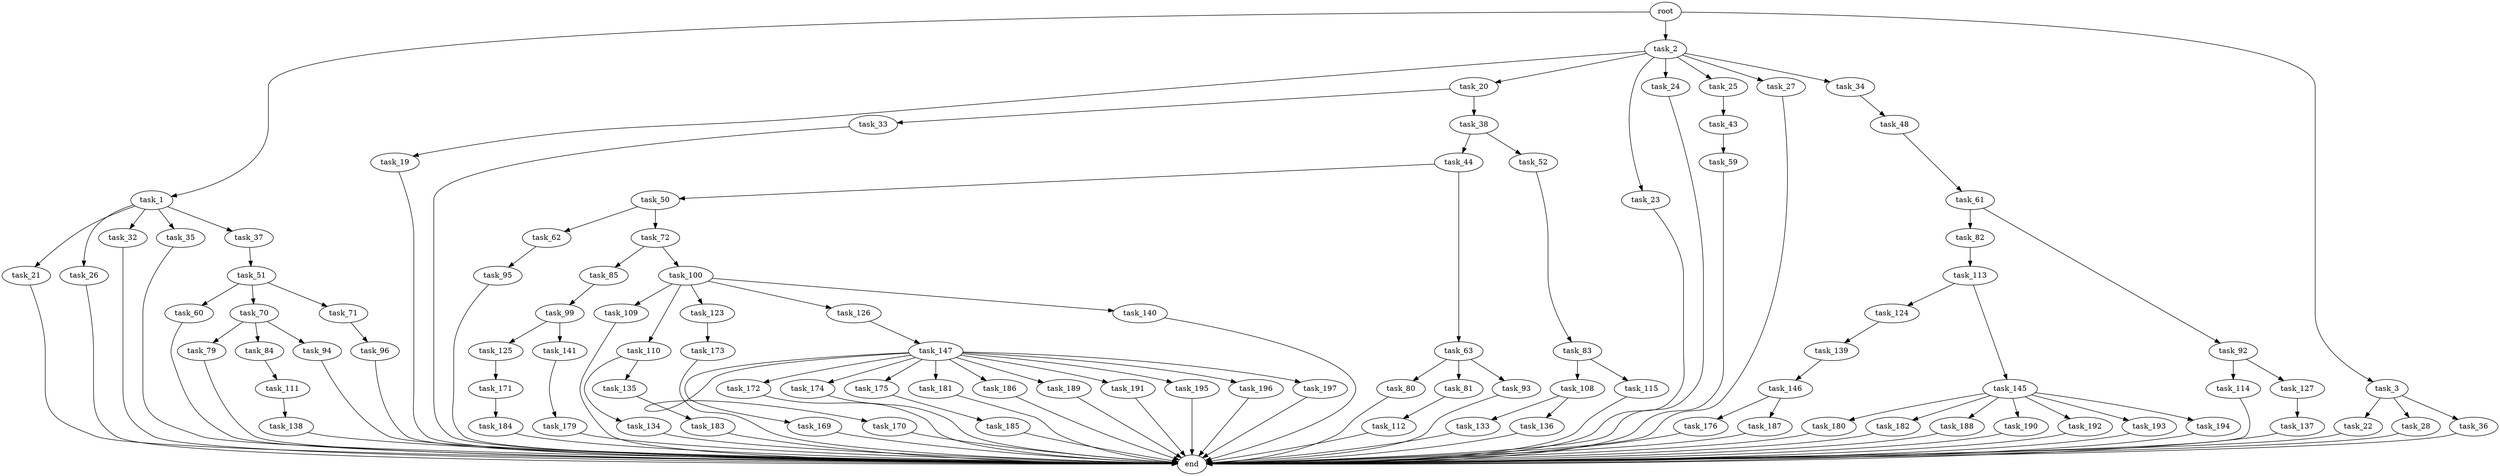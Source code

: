 digraph G {
  root [size="0.000000"];
  task_1 [size="190921037598.000000"];
  task_2 [size="287752543363.000000"];
  task_3 [size="12725132881.000000"];
  task_21 [size="14334763448.000000"];
  task_26 [size="782757789696.000000"];
  task_32 [size="3305289817.000000"];
  task_35 [size="27701535617.000000"];
  task_37 [size="236875250834.000000"];
  task_19 [size="13558446785.000000"];
  task_20 [size="36444183072.000000"];
  task_23 [size="231928233984.000000"];
  task_24 [size="549755813888.000000"];
  task_25 [size="17275233168.000000"];
  task_27 [size="103991249652.000000"];
  task_34 [size="368293445632.000000"];
  task_22 [size="1667075578.000000"];
  task_28 [size="782757789696.000000"];
  task_36 [size="67940871587.000000"];
  end [size="0.000000"];
  task_33 [size="109138954704.000000"];
  task_38 [size="239229435636.000000"];
  task_43 [size="368293445632.000000"];
  task_48 [size="182053588184.000000"];
  task_51 [size="549755813888.000000"];
  task_44 [size="6960737970.000000"];
  task_52 [size="43456479458.000000"];
  task_59 [size="2681675515.000000"];
  task_50 [size="28991029248.000000"];
  task_63 [size="68719476736.000000"];
  task_61 [size="231928233984.000000"];
  task_62 [size="368293445632.000000"];
  task_72 [size="231928233984.000000"];
  task_60 [size="179905668204.000000"];
  task_70 [size="1377432376.000000"];
  task_71 [size="1709195891.000000"];
  task_83 [size="11139829978.000000"];
  task_82 [size="160718524252.000000"];
  task_92 [size="74169112682.000000"];
  task_95 [size="115115098732.000000"];
  task_80 [size="2830988674.000000"];
  task_81 [size="34149335098.000000"];
  task_93 [size="7257468537.000000"];
  task_79 [size="782757789696.000000"];
  task_84 [size="3436976196.000000"];
  task_94 [size="177117306288.000000"];
  task_96 [size="368293445632.000000"];
  task_85 [size="17458510635.000000"];
  task_100 [size="407197582658.000000"];
  task_112 [size="108339220944.000000"];
  task_113 [size="2928395724.000000"];
  task_108 [size="654520802874.000000"];
  task_115 [size="157127176440.000000"];
  task_111 [size="433216102881.000000"];
  task_99 [size="10180931700.000000"];
  task_114 [size="4617245903.000000"];
  task_127 [size="782757789696.000000"];
  task_125 [size="8589934592.000000"];
  task_141 [size="93546164979.000000"];
  task_109 [size="28991029248.000000"];
  task_110 [size="8589934592.000000"];
  task_123 [size="11389113970.000000"];
  task_126 [size="383239059340.000000"];
  task_140 [size="5113730962.000000"];
  task_133 [size="14928048429.000000"];
  task_136 [size="6549503091.000000"];
  task_134 [size="23771046448.000000"];
  task_135 [size="368293445632.000000"];
  task_138 [size="1073741824000.000000"];
  task_124 [size="134217728000.000000"];
  task_145 [size="302557185040.000000"];
  task_173 [size="412622556617.000000"];
  task_139 [size="368293445632.000000"];
  task_171 [size="2462227416.000000"];
  task_147 [size="275913666132.000000"];
  task_137 [size="360171167487.000000"];
  task_183 [size="28521116012.000000"];
  task_146 [size="68719476736.000000"];
  task_179 [size="3553077294.000000"];
  task_180 [size="134217728000.000000"];
  task_182 [size="463537540872.000000"];
  task_188 [size="447885609701.000000"];
  task_190 [size="59216127390.000000"];
  task_192 [size="1598259633.000000"];
  task_193 [size="368293445632.000000"];
  task_194 [size="17378691760.000000"];
  task_176 [size="11168123318.000000"];
  task_187 [size="17480128231.000000"];
  task_169 [size="231928233984.000000"];
  task_170 [size="2735321013.000000"];
  task_172 [size="8589934592.000000"];
  task_174 [size="1073741824000.000000"];
  task_175 [size="2707198530.000000"];
  task_181 [size="231928233984.000000"];
  task_186 [size="782757789696.000000"];
  task_189 [size="625110551.000000"];
  task_191 [size="28991029248.000000"];
  task_195 [size="10839017718.000000"];
  task_196 [size="12102014016.000000"];
  task_197 [size="68719476736.000000"];
  task_184 [size="591316151712.000000"];
  task_185 [size="549755813888.000000"];

  root -> task_1 [size="1.000000"];
  root -> task_2 [size="1.000000"];
  root -> task_3 [size="1.000000"];
  task_1 -> task_21 [size="411041792.000000"];
  task_1 -> task_26 [size="411041792.000000"];
  task_1 -> task_32 [size="411041792.000000"];
  task_1 -> task_35 [size="411041792.000000"];
  task_1 -> task_37 [size="411041792.000000"];
  task_2 -> task_19 [size="209715200.000000"];
  task_2 -> task_20 [size="209715200.000000"];
  task_2 -> task_23 [size="209715200.000000"];
  task_2 -> task_24 [size="209715200.000000"];
  task_2 -> task_25 [size="209715200.000000"];
  task_2 -> task_27 [size="209715200.000000"];
  task_2 -> task_34 [size="209715200.000000"];
  task_3 -> task_22 [size="679477248.000000"];
  task_3 -> task_28 [size="679477248.000000"];
  task_3 -> task_36 [size="679477248.000000"];
  task_21 -> end [size="1.000000"];
  task_26 -> end [size="1.000000"];
  task_32 -> end [size="1.000000"];
  task_35 -> end [size="1.000000"];
  task_37 -> task_51 [size="209715200.000000"];
  task_19 -> end [size="1.000000"];
  task_20 -> task_33 [size="134217728.000000"];
  task_20 -> task_38 [size="134217728.000000"];
  task_23 -> end [size="1.000000"];
  task_24 -> end [size="1.000000"];
  task_25 -> task_43 [size="536870912.000000"];
  task_27 -> end [size="1.000000"];
  task_34 -> task_48 [size="411041792.000000"];
  task_22 -> end [size="1.000000"];
  task_28 -> end [size="1.000000"];
  task_36 -> end [size="1.000000"];
  task_33 -> end [size="1.000000"];
  task_38 -> task_44 [size="679477248.000000"];
  task_38 -> task_52 [size="679477248.000000"];
  task_43 -> task_59 [size="411041792.000000"];
  task_48 -> task_61 [size="536870912.000000"];
  task_51 -> task_60 [size="536870912.000000"];
  task_51 -> task_70 [size="536870912.000000"];
  task_51 -> task_71 [size="536870912.000000"];
  task_44 -> task_50 [size="301989888.000000"];
  task_44 -> task_63 [size="301989888.000000"];
  task_52 -> task_83 [size="75497472.000000"];
  task_59 -> end [size="1.000000"];
  task_50 -> task_62 [size="75497472.000000"];
  task_50 -> task_72 [size="75497472.000000"];
  task_63 -> task_80 [size="134217728.000000"];
  task_63 -> task_81 [size="134217728.000000"];
  task_63 -> task_93 [size="134217728.000000"];
  task_61 -> task_82 [size="301989888.000000"];
  task_61 -> task_92 [size="301989888.000000"];
  task_62 -> task_95 [size="411041792.000000"];
  task_72 -> task_85 [size="301989888.000000"];
  task_72 -> task_100 [size="301989888.000000"];
  task_60 -> end [size="1.000000"];
  task_70 -> task_79 [size="134217728.000000"];
  task_70 -> task_84 [size="134217728.000000"];
  task_70 -> task_94 [size="134217728.000000"];
  task_71 -> task_96 [size="209715200.000000"];
  task_83 -> task_108 [size="536870912.000000"];
  task_83 -> task_115 [size="536870912.000000"];
  task_82 -> task_113 [size="536870912.000000"];
  task_92 -> task_114 [size="209715200.000000"];
  task_92 -> task_127 [size="209715200.000000"];
  task_95 -> end [size="1.000000"];
  task_80 -> end [size="1.000000"];
  task_81 -> task_112 [size="536870912.000000"];
  task_93 -> end [size="1.000000"];
  task_79 -> end [size="1.000000"];
  task_84 -> task_111 [size="209715200.000000"];
  task_94 -> end [size="1.000000"];
  task_96 -> end [size="1.000000"];
  task_85 -> task_99 [size="411041792.000000"];
  task_100 -> task_109 [size="301989888.000000"];
  task_100 -> task_110 [size="301989888.000000"];
  task_100 -> task_123 [size="301989888.000000"];
  task_100 -> task_126 [size="301989888.000000"];
  task_100 -> task_140 [size="301989888.000000"];
  task_112 -> end [size="1.000000"];
  task_113 -> task_124 [size="209715200.000000"];
  task_113 -> task_145 [size="209715200.000000"];
  task_108 -> task_133 [size="411041792.000000"];
  task_108 -> task_136 [size="411041792.000000"];
  task_115 -> end [size="1.000000"];
  task_111 -> task_138 [size="411041792.000000"];
  task_99 -> task_125 [size="209715200.000000"];
  task_99 -> task_141 [size="209715200.000000"];
  task_114 -> end [size="1.000000"];
  task_127 -> task_137 [size="679477248.000000"];
  task_125 -> task_171 [size="33554432.000000"];
  task_141 -> task_179 [size="75497472.000000"];
  task_109 -> end [size="1.000000"];
  task_110 -> task_134 [size="33554432.000000"];
  task_110 -> task_135 [size="33554432.000000"];
  task_123 -> task_173 [size="209715200.000000"];
  task_126 -> task_147 [size="679477248.000000"];
  task_140 -> end [size="1.000000"];
  task_133 -> end [size="1.000000"];
  task_136 -> end [size="1.000000"];
  task_134 -> end [size="1.000000"];
  task_135 -> task_183 [size="411041792.000000"];
  task_138 -> end [size="1.000000"];
  task_124 -> task_139 [size="209715200.000000"];
  task_145 -> task_180 [size="209715200.000000"];
  task_145 -> task_182 [size="209715200.000000"];
  task_145 -> task_188 [size="209715200.000000"];
  task_145 -> task_190 [size="209715200.000000"];
  task_145 -> task_192 [size="209715200.000000"];
  task_145 -> task_193 [size="209715200.000000"];
  task_145 -> task_194 [size="209715200.000000"];
  task_173 -> end [size="1.000000"];
  task_139 -> task_146 [size="411041792.000000"];
  task_171 -> task_184 [size="134217728.000000"];
  task_147 -> task_169 [size="536870912.000000"];
  task_147 -> task_170 [size="536870912.000000"];
  task_147 -> task_172 [size="536870912.000000"];
  task_147 -> task_174 [size="536870912.000000"];
  task_147 -> task_175 [size="536870912.000000"];
  task_147 -> task_181 [size="536870912.000000"];
  task_147 -> task_186 [size="536870912.000000"];
  task_147 -> task_189 [size="536870912.000000"];
  task_147 -> task_191 [size="536870912.000000"];
  task_147 -> task_195 [size="536870912.000000"];
  task_147 -> task_196 [size="536870912.000000"];
  task_147 -> task_197 [size="536870912.000000"];
  task_137 -> end [size="1.000000"];
  task_183 -> end [size="1.000000"];
  task_146 -> task_176 [size="134217728.000000"];
  task_146 -> task_187 [size="134217728.000000"];
  task_179 -> end [size="1.000000"];
  task_180 -> end [size="1.000000"];
  task_182 -> end [size="1.000000"];
  task_188 -> end [size="1.000000"];
  task_190 -> end [size="1.000000"];
  task_192 -> end [size="1.000000"];
  task_193 -> end [size="1.000000"];
  task_194 -> end [size="1.000000"];
  task_176 -> end [size="1.000000"];
  task_187 -> end [size="1.000000"];
  task_169 -> end [size="1.000000"];
  task_170 -> end [size="1.000000"];
  task_172 -> end [size="1.000000"];
  task_174 -> end [size="1.000000"];
  task_175 -> task_185 [size="134217728.000000"];
  task_181 -> end [size="1.000000"];
  task_186 -> end [size="1.000000"];
  task_189 -> end [size="1.000000"];
  task_191 -> end [size="1.000000"];
  task_195 -> end [size="1.000000"];
  task_196 -> end [size="1.000000"];
  task_197 -> end [size="1.000000"];
  task_184 -> end [size="1.000000"];
  task_185 -> end [size="1.000000"];
}
